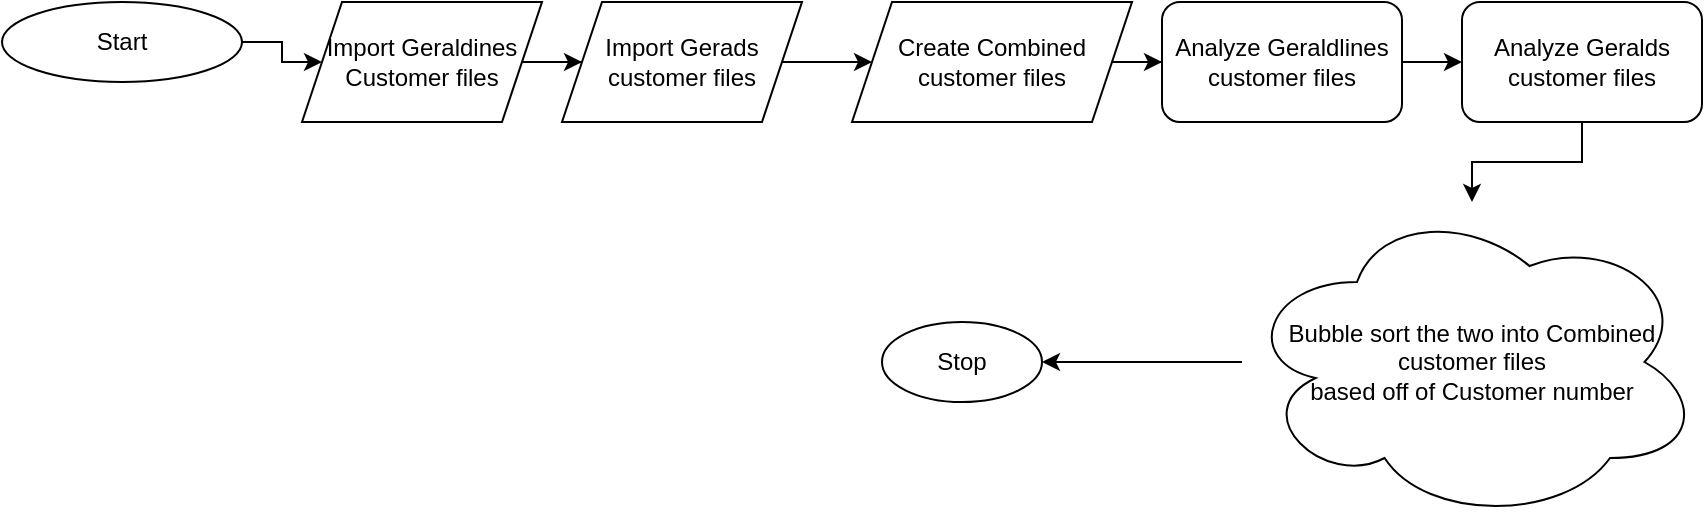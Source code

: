 <mxfile version="28.0.6">
  <diagram name="Page-1" id="Eyr2ltxm-tUE1ONYDNQt">
    <mxGraphModel dx="690" dy="513" grid="1" gridSize="10" guides="1" tooltips="1" connect="1" arrows="1" fold="1" page="1" pageScale="1" pageWidth="850" pageHeight="1100" math="0" shadow="0">
      <root>
        <mxCell id="0" />
        <mxCell id="1" parent="0" />
        <mxCell id="qSDH6YggGfYyRgPixRU--3" value="" style="edgeStyle=orthogonalEdgeStyle;rounded=0;orthogonalLoop=1;jettySize=auto;html=1;" edge="1" parent="1" source="qSDH6YggGfYyRgPixRU--1" target="qSDH6YggGfYyRgPixRU--2">
          <mxGeometry relative="1" as="geometry" />
        </mxCell>
        <mxCell id="qSDH6YggGfYyRgPixRU--1" value="Start" style="ellipse;whiteSpace=wrap;html=1;" vertex="1" parent="1">
          <mxGeometry width="120" height="40" as="geometry" />
        </mxCell>
        <mxCell id="qSDH6YggGfYyRgPixRU--5" value="" style="edgeStyle=orthogonalEdgeStyle;rounded=0;orthogonalLoop=1;jettySize=auto;html=1;" edge="1" parent="1" source="qSDH6YggGfYyRgPixRU--2" target="qSDH6YggGfYyRgPixRU--4">
          <mxGeometry relative="1" as="geometry" />
        </mxCell>
        <mxCell id="qSDH6YggGfYyRgPixRU--2" value="Import Geraldines Customer files" style="shape=parallelogram;perimeter=parallelogramPerimeter;whiteSpace=wrap;html=1;fixedSize=1;" vertex="1" parent="1">
          <mxGeometry x="150" width="120" height="60" as="geometry" />
        </mxCell>
        <mxCell id="qSDH6YggGfYyRgPixRU--7" value="" style="edgeStyle=orthogonalEdgeStyle;rounded=0;orthogonalLoop=1;jettySize=auto;html=1;" edge="1" parent="1" source="qSDH6YggGfYyRgPixRU--4" target="qSDH6YggGfYyRgPixRU--6">
          <mxGeometry relative="1" as="geometry" />
        </mxCell>
        <mxCell id="qSDH6YggGfYyRgPixRU--4" value="Import Gerads customer files" style="shape=parallelogram;perimeter=parallelogramPerimeter;whiteSpace=wrap;html=1;fixedSize=1;" vertex="1" parent="1">
          <mxGeometry x="280" width="120" height="60" as="geometry" />
        </mxCell>
        <mxCell id="qSDH6YggGfYyRgPixRU--9" value="" style="edgeStyle=orthogonalEdgeStyle;rounded=0;orthogonalLoop=1;jettySize=auto;html=1;" edge="1" parent="1" source="qSDH6YggGfYyRgPixRU--6" target="qSDH6YggGfYyRgPixRU--8">
          <mxGeometry relative="1" as="geometry" />
        </mxCell>
        <mxCell id="qSDH6YggGfYyRgPixRU--6" value="Create Combined customer files" style="shape=parallelogram;perimeter=parallelogramPerimeter;whiteSpace=wrap;html=1;fixedSize=1;" vertex="1" parent="1">
          <mxGeometry x="425" width="140" height="60" as="geometry" />
        </mxCell>
        <mxCell id="qSDH6YggGfYyRgPixRU--11" value="" style="edgeStyle=orthogonalEdgeStyle;rounded=0;orthogonalLoop=1;jettySize=auto;html=1;" edge="1" parent="1" source="qSDH6YggGfYyRgPixRU--8" target="qSDH6YggGfYyRgPixRU--10">
          <mxGeometry relative="1" as="geometry" />
        </mxCell>
        <mxCell id="qSDH6YggGfYyRgPixRU--8" value="Analyze Geraldlines&lt;div&gt;customer files&lt;/div&gt;" style="rounded=1;whiteSpace=wrap;html=1;" vertex="1" parent="1">
          <mxGeometry x="580" width="120" height="60" as="geometry" />
        </mxCell>
        <mxCell id="qSDH6YggGfYyRgPixRU--13" value="" style="edgeStyle=orthogonalEdgeStyle;rounded=0;orthogonalLoop=1;jettySize=auto;html=1;" edge="1" parent="1" source="qSDH6YggGfYyRgPixRU--10" target="qSDH6YggGfYyRgPixRU--12">
          <mxGeometry relative="1" as="geometry" />
        </mxCell>
        <mxCell id="qSDH6YggGfYyRgPixRU--10" value="Analyze Geralds customer files" style="rounded=1;whiteSpace=wrap;html=1;" vertex="1" parent="1">
          <mxGeometry x="730" width="120" height="60" as="geometry" />
        </mxCell>
        <mxCell id="qSDH6YggGfYyRgPixRU--15" value="" style="edgeStyle=orthogonalEdgeStyle;rounded=0;orthogonalLoop=1;jettySize=auto;html=1;" edge="1" parent="1" source="qSDH6YggGfYyRgPixRU--12" target="qSDH6YggGfYyRgPixRU--14">
          <mxGeometry relative="1" as="geometry" />
        </mxCell>
        <mxCell id="qSDH6YggGfYyRgPixRU--12" value="Bubble sort the two into Combined customer files&lt;div&gt;based off of Customer number&lt;/div&gt;" style="ellipse;shape=cloud;whiteSpace=wrap;html=1;" vertex="1" parent="1">
          <mxGeometry x="620" y="100" width="230" height="160" as="geometry" />
        </mxCell>
        <mxCell id="qSDH6YggGfYyRgPixRU--14" value="Stop" style="ellipse;whiteSpace=wrap;html=1;" vertex="1" parent="1">
          <mxGeometry x="440" y="160" width="80" height="40" as="geometry" />
        </mxCell>
      </root>
    </mxGraphModel>
  </diagram>
</mxfile>
